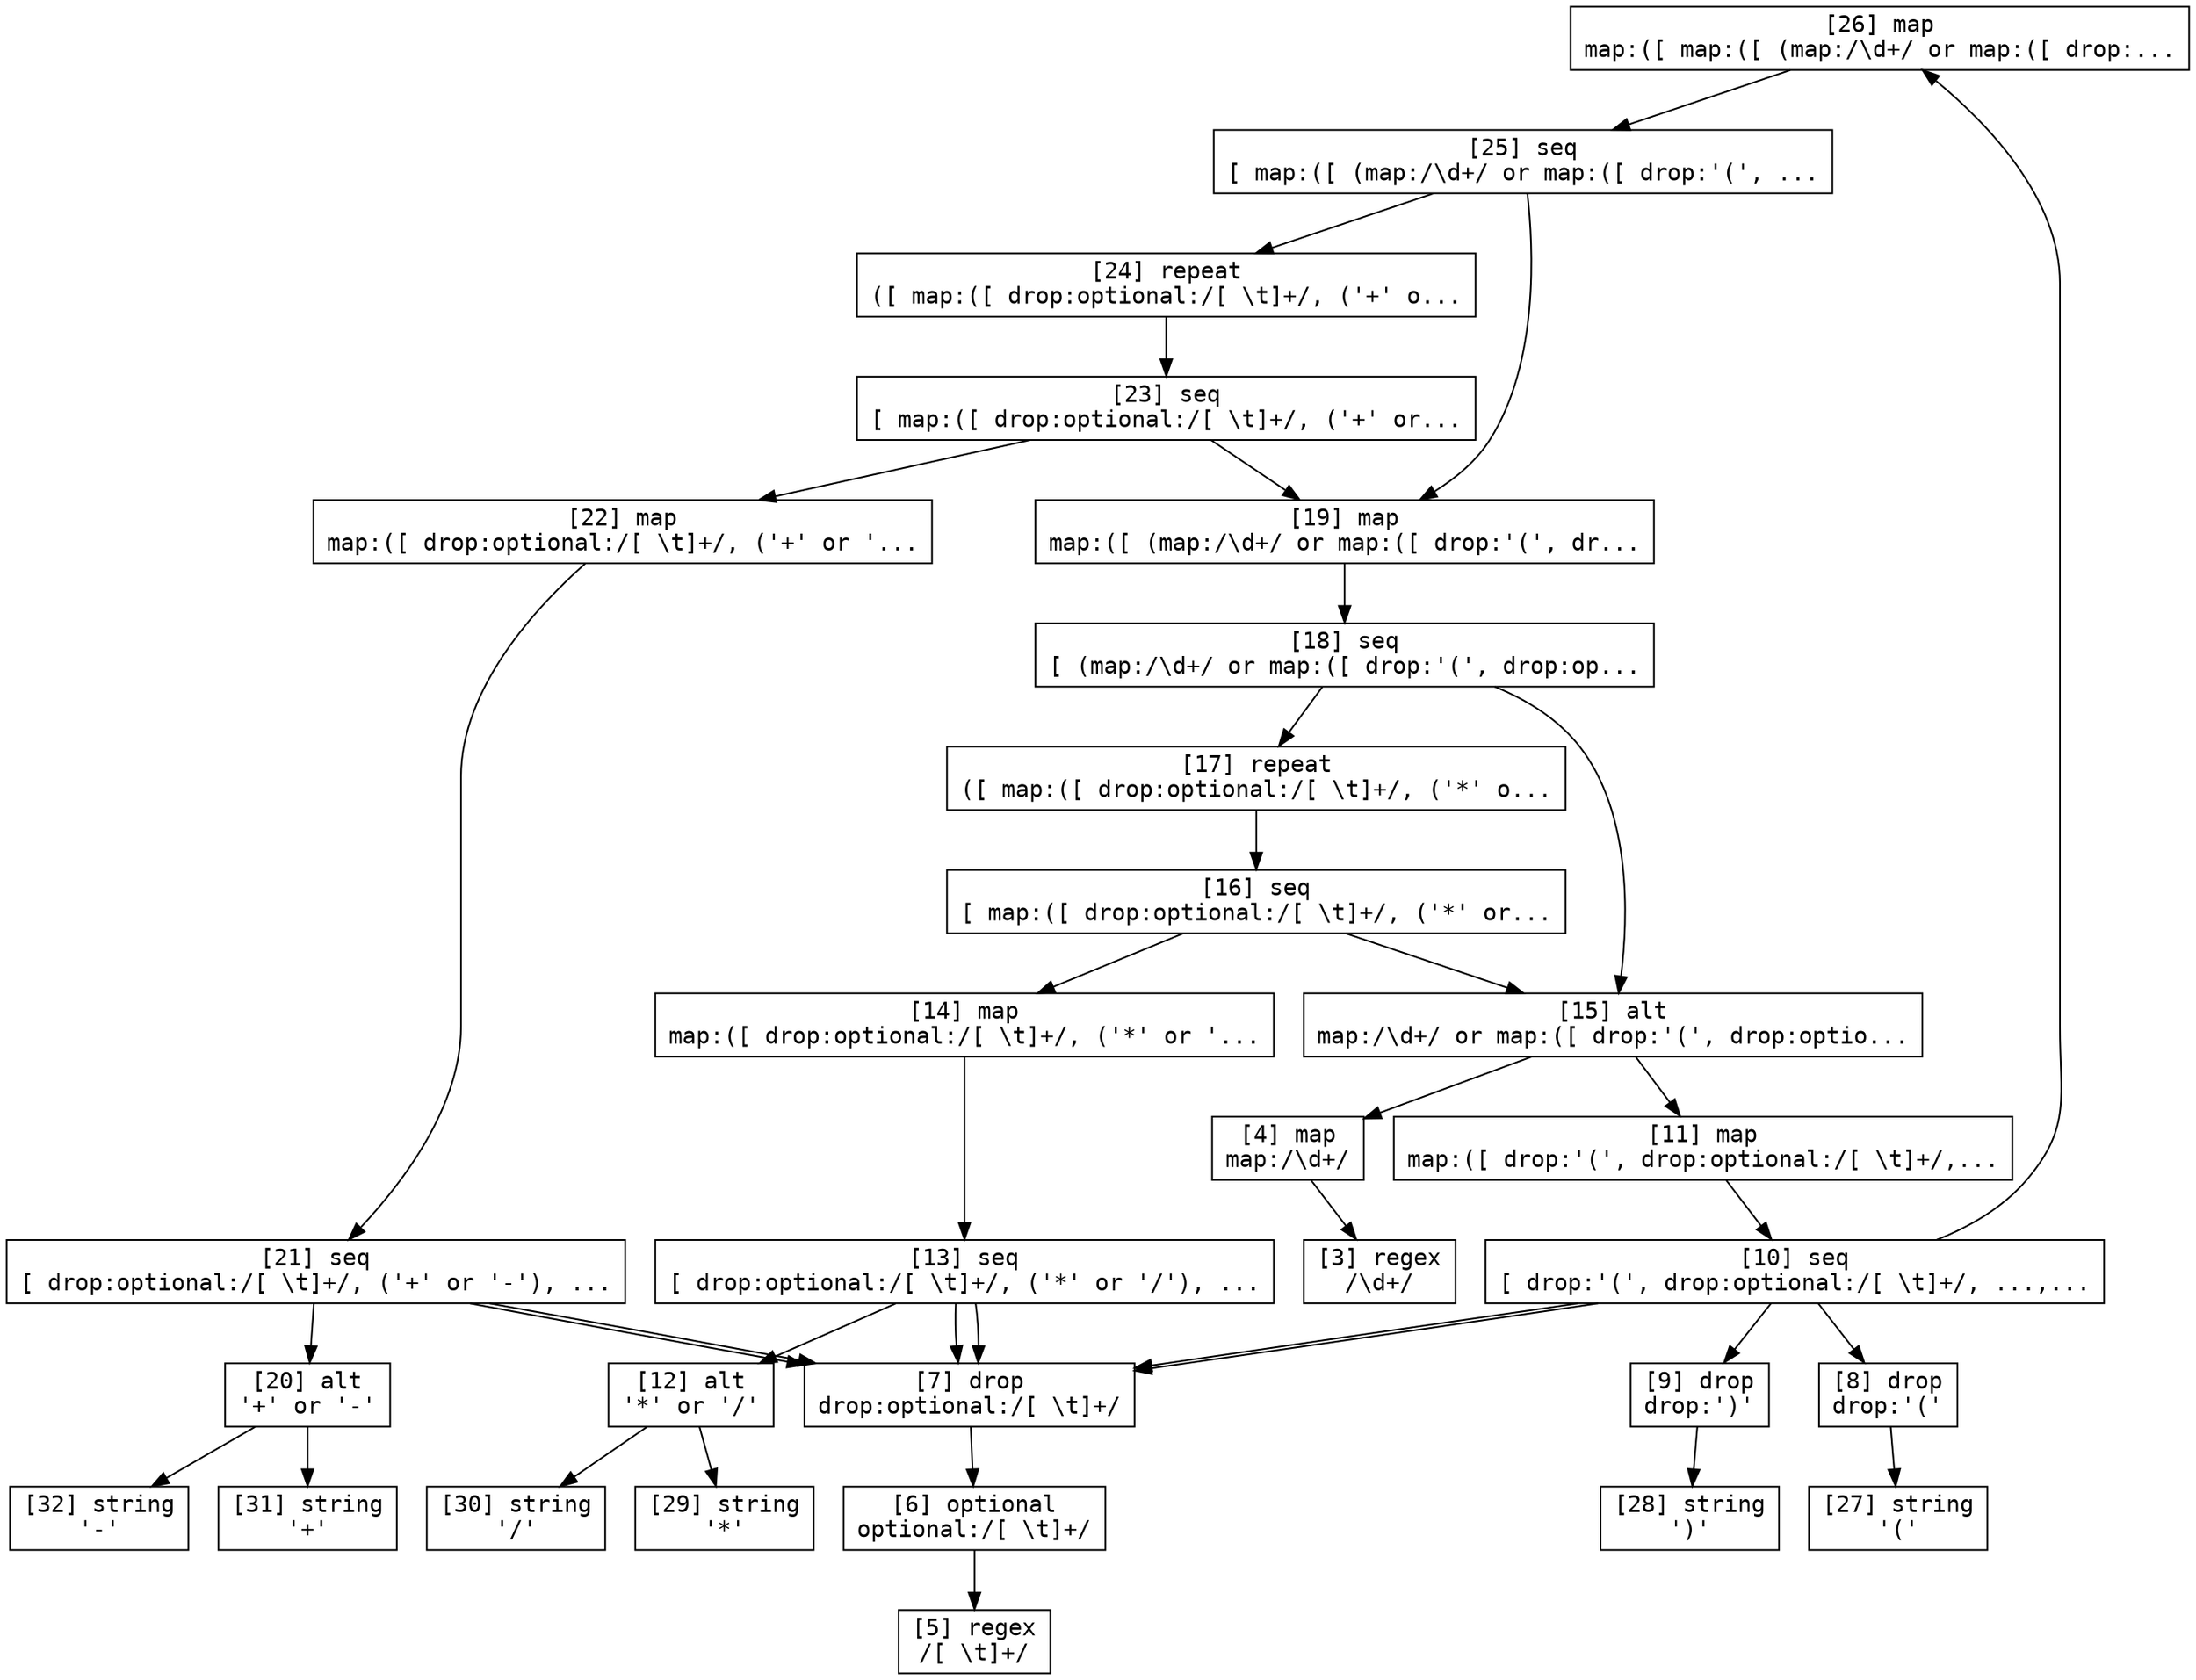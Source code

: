 digraph packrattle {
  node [fontname=Courier];

  "26" -> "25";
  "25" -> "19";
  "19" -> "18";
  "18" -> "15";
  "15" -> "4";
  "4" -> "3";
  "15" -> "11";
  "11" -> "10";
  "10" -> "8";
  "8" -> "27";
  "10" -> "7";
  "7" -> "6";
  "6" -> "5";
  "10" -> "26";
  "10" -> "7";
  "10" -> "9";
  "9" -> "28";
  "18" -> "17";
  "17" -> "16";
  "16" -> "14";
  "14" -> "13";
  "13" -> "7";
  "13" -> "12";
  "12" -> "29";
  "12" -> "30";
  "13" -> "7";
  "16" -> "15";
  "25" -> "24";
  "24" -> "23";
  "23" -> "22";
  "22" -> "21";
  "21" -> "7";
  "21" -> "20";
  "20" -> "31";
  "20" -> "32";
  "21" -> "7";
  "23" -> "19";

  "26" [label="[26] map\nmap:([ map:([ (map:/\\d+/ or map:([ drop:...", shape=rect];
  "25" [label="[25] seq\n[ map:([ (map:/\\d+/ or map:([ drop:'(', ...", shape=rect];
  "19" [label="[19] map\nmap:([ (map:/\\d+/ or map:([ drop:'(', dr...", shape=rect];
  "18" [label="[18] seq\n[ (map:/\\d+/ or map:([ drop:'(', drop:op...", shape=rect];
  "15" [label="[15] alt\nmap:/\\d+/ or map:([ drop:'(', drop:optio...", shape=rect];
  "4" [label="[4] map\nmap:/\\d+/", shape=rect];
  "3" [label="[3] regex\n/\\d+/", shape=rect];
  "11" [label="[11] map\nmap:([ drop:'(', drop:optional:/[ \\t]+/,...", shape=rect];
  "10" [label="[10] seq\n[ drop:'(', drop:optional:/[ \\t]+/, ...,...", shape=rect];
  "8" [label="[8] drop\ndrop:'('", shape=rect];
  "27" [label="[27] string\n'('", shape=rect];
  "7" [label="[7] drop\ndrop:optional:/[ \\t]+/", shape=rect];
  "6" [label="[6] optional\noptional:/[ \\t]+/", shape=rect];
  "5" [label="[5] regex\n/[ \\t]+/", shape=rect];
  "9" [label="[9] drop\ndrop:')'", shape=rect];
  "28" [label="[28] string\n')'", shape=rect];
  "17" [label="[17] repeat\n([ map:([ drop:optional:/[ \\t]+/, ('*' o...", shape=rect];
  "16" [label="[16] seq\n[ map:([ drop:optional:/[ \\t]+/, ('*' or...", shape=rect];
  "14" [label="[14] map\nmap:([ drop:optional:/[ \\t]+/, ('*' or '...", shape=rect];
  "13" [label="[13] seq\n[ drop:optional:/[ \\t]+/, ('*' or '/'), ...", shape=rect];
  "12" [label="[12] alt\n'*' or '/'", shape=rect];
  "29" [label="[29] string\n'*'", shape=rect];
  "30" [label="[30] string\n'/'", shape=rect];
  "24" [label="[24] repeat\n([ map:([ drop:optional:/[ \\t]+/, ('+' o...", shape=rect];
  "23" [label="[23] seq\n[ map:([ drop:optional:/[ \\t]+/, ('+' or...", shape=rect];
  "22" [label="[22] map\nmap:([ drop:optional:/[ \\t]+/, ('+' or '...", shape=rect];
  "21" [label="[21] seq\n[ drop:optional:/[ \\t]+/, ('+' or '-'), ...", shape=rect];
  "20" [label="[20] alt\n'+' or '-'", shape=rect];
  "31" [label="[31] string\n'+'", shape=rect];
  "32" [label="[32] string\n'-'", shape=rect];
}
